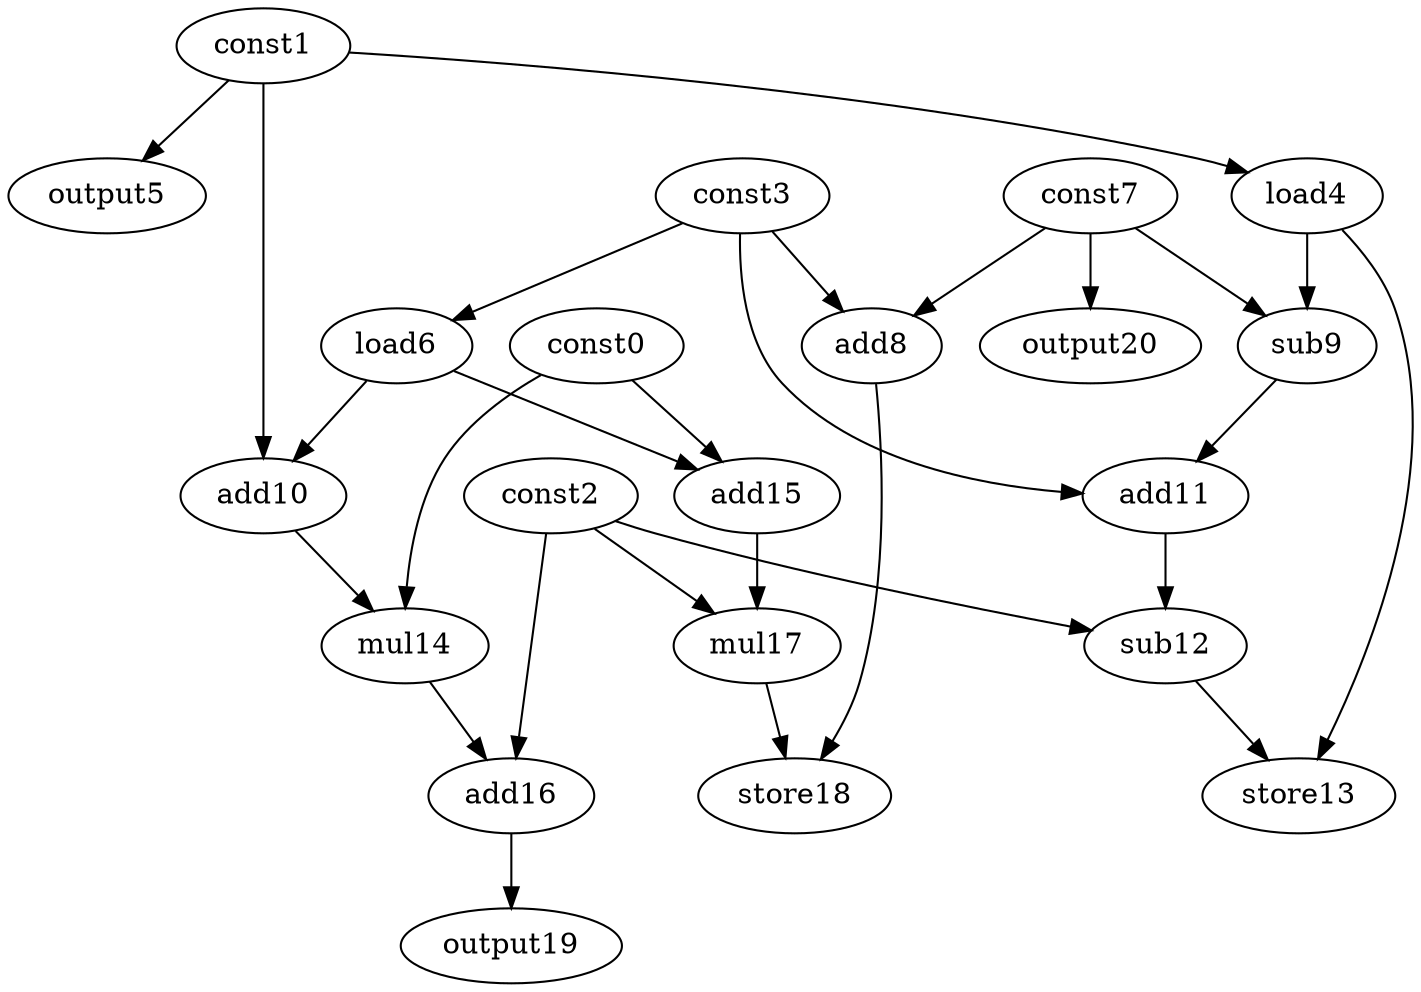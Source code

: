 digraph G { 
const0[opcode=const]; 
const1[opcode=const]; 
const2[opcode=const]; 
const3[opcode=const]; 
load4[opcode=load]; 
output5[opcode=output]; 
load6[opcode=load]; 
const7[opcode=const]; 
add8[opcode=add]; 
sub9[opcode=sub]; 
add10[opcode=add]; 
add11[opcode=add]; 
sub12[opcode=sub]; 
store13[opcode=store]; 
mul14[opcode=mul]; 
add15[opcode=add]; 
add16[opcode=add]; 
mul17[opcode=mul]; 
store18[opcode=store]; 
output19[opcode=output]; 
output20[opcode=output]; 
const1->load4[operand=0];
const1->output5[operand=0];
const3->load6[operand=0];
const7->add8[operand=0];
const3->add8[operand=1];
const7->output20[operand=0];
const7->sub9[operand=0];
load4->sub9[operand=1];
const1->add10[operand=0];
load6->add10[operand=1];
const0->add15[operand=0];
load6->add15[operand=1];
sub9->add11[operand=0];
const3->add11[operand=1];
const0->mul14[operand=0];
add10->mul14[operand=1];
add15->mul17[operand=0];
const2->mul17[operand=1];
const2->sub12[operand=0];
add11->sub12[operand=1];
const2->add16[operand=0];
mul14->add16[operand=1];
add8->store18[operand=0];
mul17->store18[operand=1];
sub12->store13[operand=0];
load4->store13[operand=1];
add16->output19[operand=0];
}

